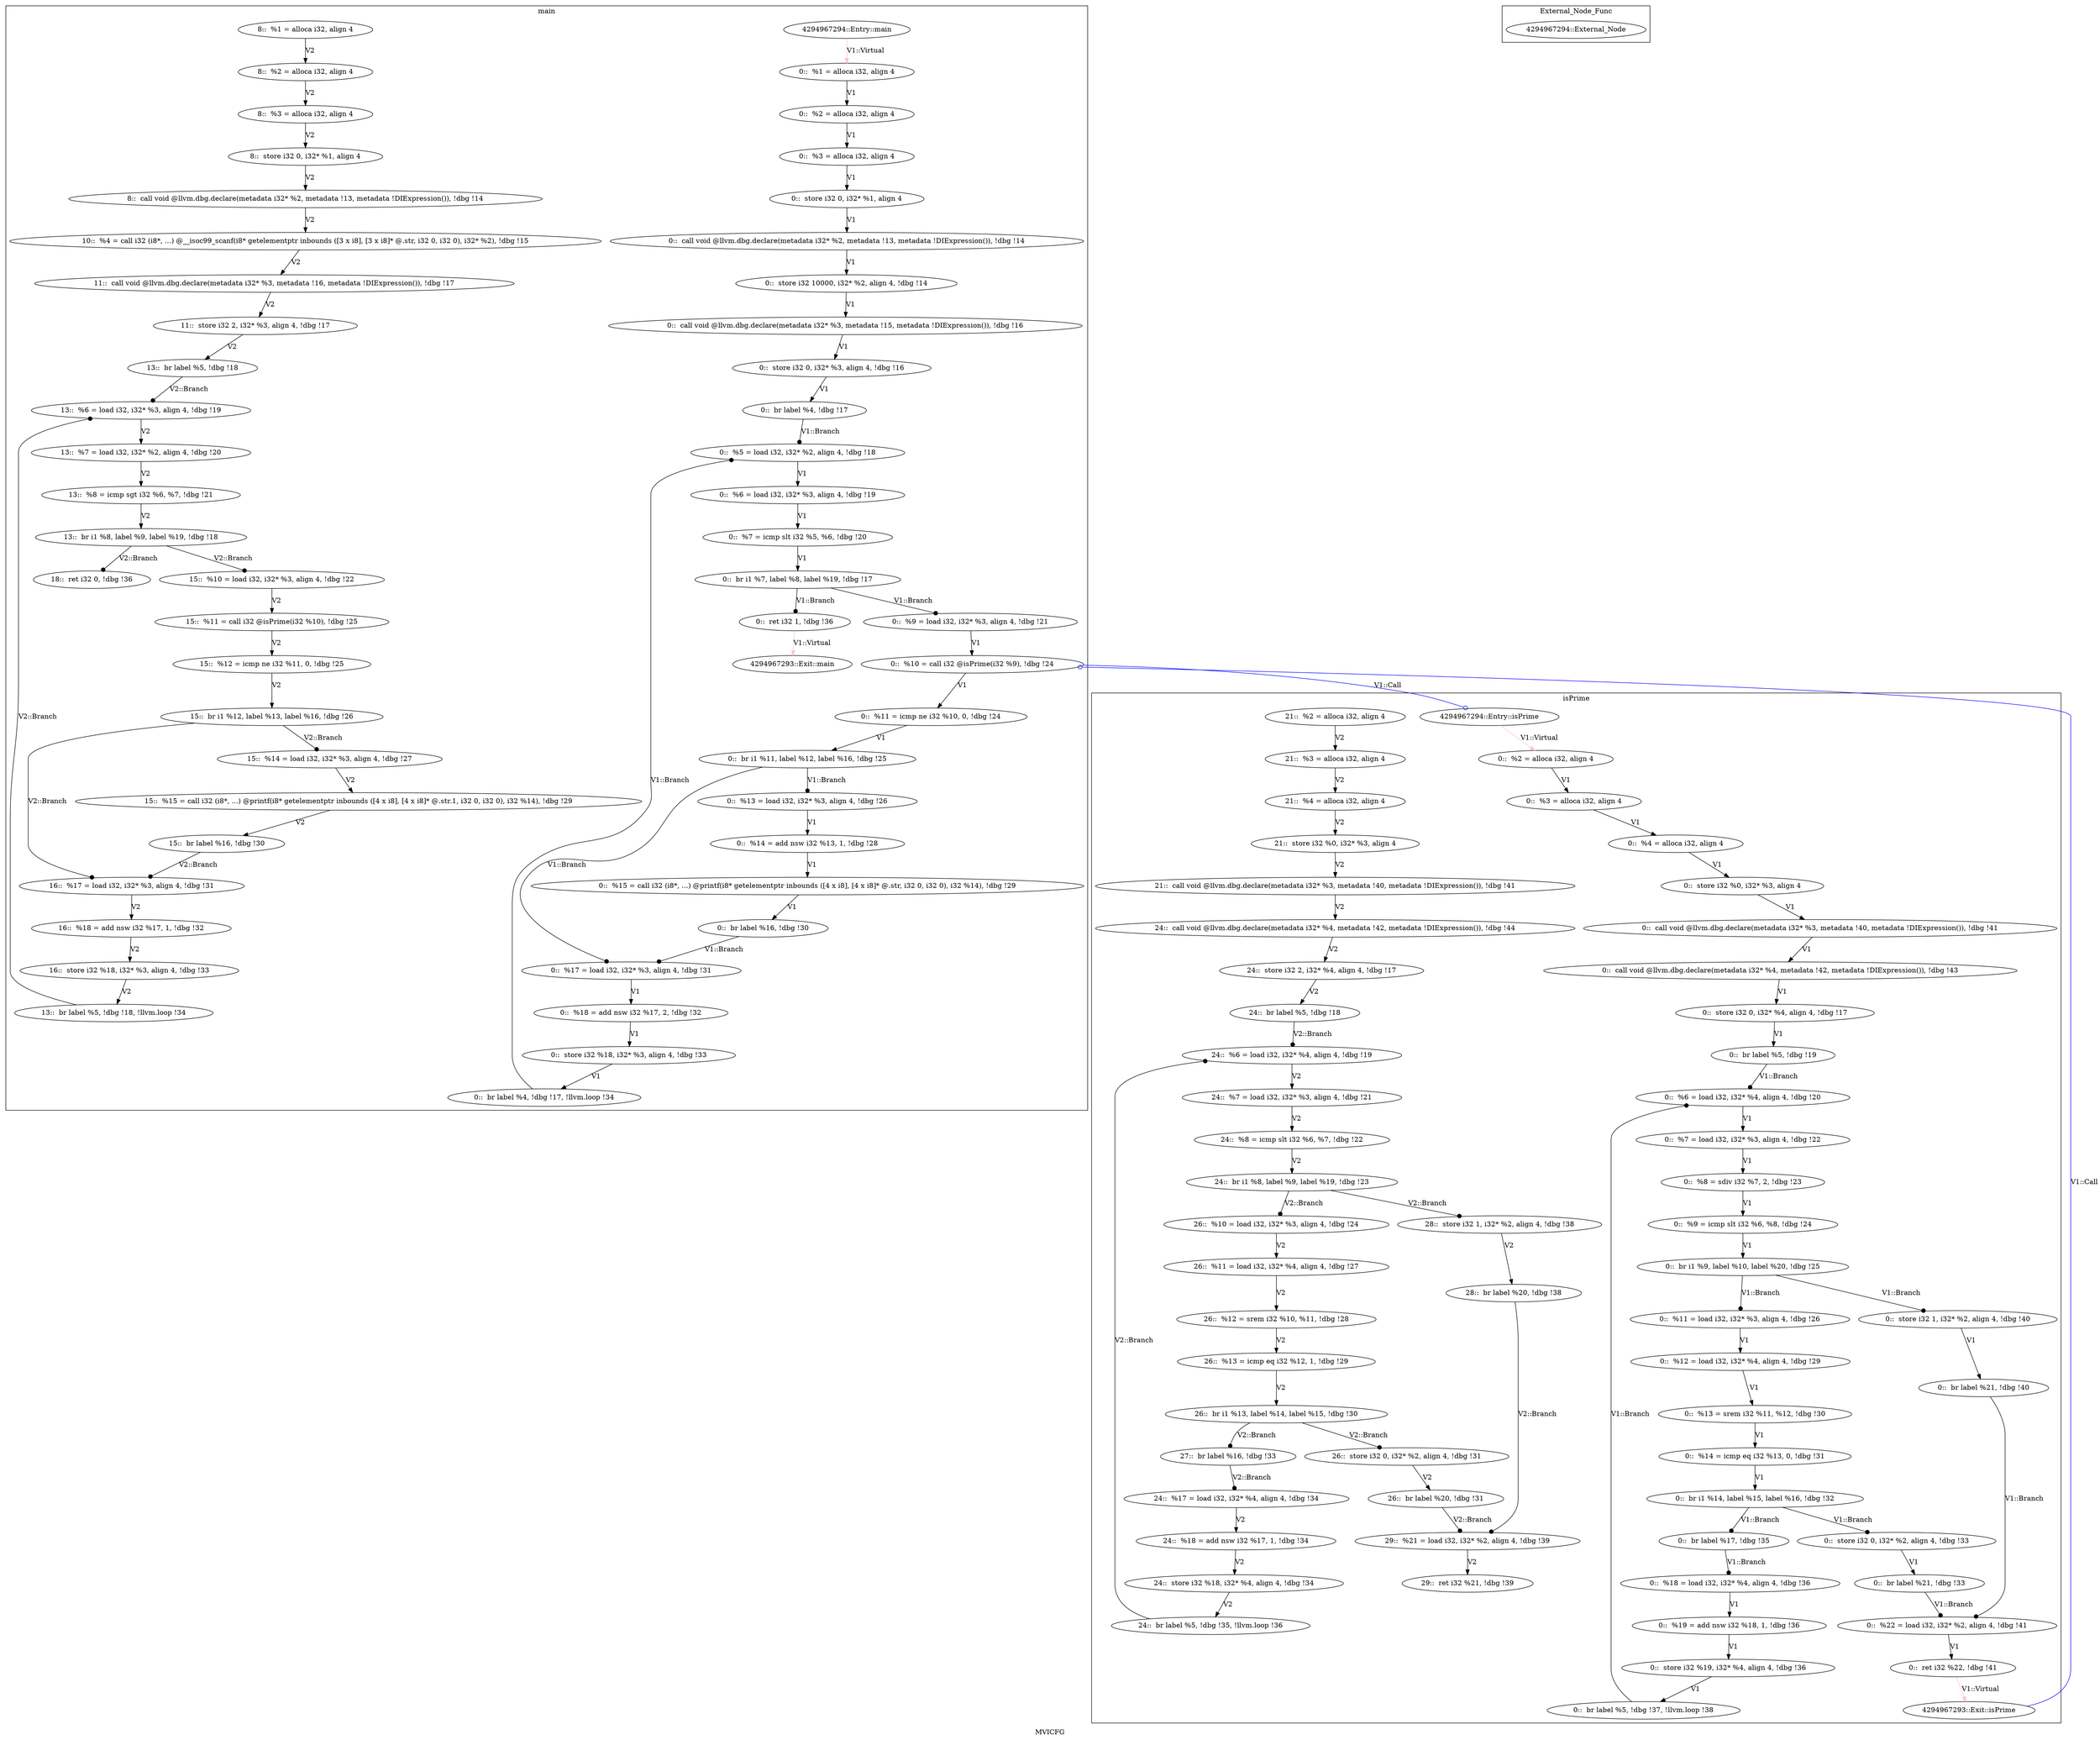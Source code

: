 digraph "MVICFG" {
	label="MVICFG";
/* Generating Nodes */
	subgraph cluster_1 {
		label="main";
		"28" [label="4294967294::Entry::main"];
		"2" [label="0::  %1 = alloca i32, align 4"];
		"3" [label="0::  %2 = alloca i32, align 4"];
		"4" [label="0::  %3 = alloca i32, align 4"];
		"5" [label="0::  store i32 0, i32* %1, align 4"];
		"6" [label="0::  call void @llvm.dbg.declare(metadata i32* %2, metadata !13, metadata !DIExpression()), !dbg !14"];
		"7" [label="0::  store i32 10000, i32* %2, align 4, !dbg !14"];
		"8" [label="0::  call void @llvm.dbg.declare(metadata i32* %3, metadata !15, metadata !DIExpression()), !dbg !16"];
		"9" [label="0::  store i32 0, i32* %3, align 4, !dbg !16"];
		"10" [label="0::  br label %4, !dbg !17"];
		"11" [label="0::  %5 = load i32, i32* %2, align 4, !dbg !18"];
		"12" [label="0::  %6 = load i32, i32* %3, align 4, !dbg !19"];
		"13" [label="0::  %7 = icmp slt i32 %5, %6, !dbg !20"];
		"14" [label="0::  br i1 %7, label %8, label %19, !dbg !17"];
		"15" [label="0::  %9 = load i32, i32* %3, align 4, !dbg !21"];
		"16" [label="0::  %10 = call i32 @isPrime(i32 %9), !dbg !24"];
		"17" [label="0::  %11 = icmp ne i32 %10, 0, !dbg !24"];
		"18" [label="0::  br i1 %11, label %12, label %16, !dbg !25"];
		"19" [label="0::  %13 = load i32, i32* %3, align 4, !dbg !26"];
		"20" [label="0::  %14 = add nsw i32 %13, 1, !dbg !28"];
		"21" [label="0::  %15 = call i32 (i8*, ...) @printf(i8* getelementptr inbounds ([4 x i8], [4 x i8]* @.str, i32 0, i32 0), i32 %14), !dbg !29"];
		"22" [label="0::  br label %16, !dbg !30"];
		"23" [label="0::  %17 = load i32, i32* %3, align 4, !dbg !31"];
		"24" [label="0::  %18 = add nsw i32 %17, 2, !dbg !32"];
		"25" [label="0::  store i32 %18, i32* %3, align 4, !dbg !33"];
		"26" [label="0::  br label %4, !dbg !17, !llvm.loop !34"];
		"27" [label="0::  ret i32 1, !dbg !36"];
		"29" [label="4294967293::Exit::main"];
		"66" [label="8::  %1 = alloca i32, align 4"];
		"67" [label="8::  %2 = alloca i32, align 4"];
		"68" [label="8::  %3 = alloca i32, align 4"];
		"69" [label="8::  store i32 0, i32* %1, align 4"];
		"70" [label="8::  call void @llvm.dbg.declare(metadata i32* %2, metadata !13, metadata !DIExpression()), !dbg !14"];
		"71" [label="10::  %4 = call i32 (i8*, ...) @__isoc99_scanf(i8* getelementptr inbounds ([3 x i8], [3 x i8]* @.str, i32 0, i32 0), i32* %2), !dbg !15"];
		"72" [label="11::  call void @llvm.dbg.declare(metadata i32* %3, metadata !16, metadata !DIExpression()), !dbg !17"];
		"73" [label="11::  store i32 2, i32* %3, align 4, !dbg !17"];
		"74" [label="13::  br label %5, !dbg !18"];
		"75" [label="13::  %6 = load i32, i32* %3, align 4, !dbg !19"];
		"76" [label="13::  %7 = load i32, i32* %2, align 4, !dbg !20"];
		"77" [label="13::  %8 = icmp sgt i32 %6, %7, !dbg !21"];
		"78" [label="13::  br i1 %8, label %9, label %19, !dbg !18"];
		"79" [label="13::  br label %5, !dbg !18, !llvm.loop !34"];
		"80" [label="15::  %10 = load i32, i32* %3, align 4, !dbg !22"];
		"81" [label="15::  %11 = call i32 @isPrime(i32 %10), !dbg !25"];
		"82" [label="15::  %12 = icmp ne i32 %11, 0, !dbg !25"];
		"83" [label="15::  br i1 %12, label %13, label %16, !dbg !26"];
		"84" [label="15::  %14 = load i32, i32* %3, align 4, !dbg !27"];
		"85" [label="15::  %15 = call i32 (i8*, ...) @printf(i8* getelementptr inbounds ([4 x i8], [4 x i8]* @.str.1, i32 0, i32 0), i32 %14), !dbg !29"];
		"86" [label="15::  br label %16, !dbg !30"];
		"87" [label="16::  %17 = load i32, i32* %3, align 4, !dbg !31"];
		"88" [label="16::  %18 = add nsw i32 %17, 1, !dbg !32"];
		"89" [label="16::  store i32 %18, i32* %3, align 4, !dbg !33"];
		"90" [label="18::  ret i32 0, !dbg !36"];
	}
	subgraph cluster_31 {
		label="isPrime";
		"61" [label="4294967294::Entry::isPrime"];
		"32" [label="0::  %2 = alloca i32, align 4"];
		"33" [label="0::  %3 = alloca i32, align 4"];
		"34" [label="0::  %4 = alloca i32, align 4"];
		"35" [label="0::  store i32 %0, i32* %3, align 4"];
		"36" [label="0::  call void @llvm.dbg.declare(metadata i32* %3, metadata !40, metadata !DIExpression()), !dbg !41"];
		"37" [label="0::  call void @llvm.dbg.declare(metadata i32* %4, metadata !42, metadata !DIExpression()), !dbg !43"];
		"38" [label="0::  store i32 0, i32* %4, align 4, !dbg !17"];
		"39" [label="0::  br label %5, !dbg !19"];
		"40" [label="0::  %6 = load i32, i32* %4, align 4, !dbg !20"];
		"41" [label="0::  %7 = load i32, i32* %3, align 4, !dbg !22"];
		"42" [label="0::  %8 = sdiv i32 %7, 2, !dbg !23"];
		"43" [label="0::  %9 = icmp slt i32 %6, %8, !dbg !24"];
		"44" [label="0::  br i1 %9, label %10, label %20, !dbg !25"];
		"45" [label="0::  %11 = load i32, i32* %3, align 4, !dbg !26"];
		"46" [label="0::  %12 = load i32, i32* %4, align 4, !dbg !29"];
		"47" [label="0::  %13 = srem i32 %11, %12, !dbg !30"];
		"48" [label="0::  %14 = icmp eq i32 %13, 0, !dbg !31"];
		"49" [label="0::  br i1 %14, label %15, label %16, !dbg !32"];
		"50" [label="0::  store i32 0, i32* %2, align 4, !dbg !33"];
		"51" [label="0::  br label %21, !dbg !33"];
		"52" [label="0::  br label %17, !dbg !35"];
		"53" [label="0::  %18 = load i32, i32* %4, align 4, !dbg !36"];
		"54" [label="0::  %19 = add nsw i32 %18, 1, !dbg !36"];
		"55" [label="0::  store i32 %19, i32* %4, align 4, !dbg !36"];
		"56" [label="0::  br label %5, !dbg !37, !llvm.loop !38"];
		"57" [label="0::  store i32 1, i32* %2, align 4, !dbg !40"];
		"58" [label="0::  br label %21, !dbg !40"];
		"59" [label="0::  %22 = load i32, i32* %2, align 4, !dbg !41"];
		"60" [label="0::  ret i32 %22, !dbg !41"];
		"62" [label="4294967293::Exit::isPrime"];
		"91" [label="21::  %2 = alloca i32, align 4"];
		"92" [label="21::  %3 = alloca i32, align 4"];
		"93" [label="21::  %4 = alloca i32, align 4"];
		"94" [label="21::  store i32 %0, i32* %3, align 4"];
		"95" [label="21::  call void @llvm.dbg.declare(metadata i32* %3, metadata !40, metadata !DIExpression()), !dbg !41"];
		"96" [label="24::  call void @llvm.dbg.declare(metadata i32* %4, metadata !42, metadata !DIExpression()), !dbg !44"];
		"97" [label="24::  store i32 2, i32* %4, align 4, !dbg !17"];
		"98" [label="24::  br label %5, !dbg !18"];
		"99" [label="24::  %6 = load i32, i32* %4, align 4, !dbg !19"];
		"100" [label="24::  %7 = load i32, i32* %3, align 4, !dbg !21"];
		"101" [label="24::  %8 = icmp slt i32 %6, %7, !dbg !22"];
		"102" [label="24::  br i1 %8, label %9, label %19, !dbg !23"];
		"103" [label="24::  %17 = load i32, i32* %4, align 4, !dbg !34"];
		"104" [label="24::  %18 = add nsw i32 %17, 1, !dbg !34"];
		"105" [label="24::  store i32 %18, i32* %4, align 4, !dbg !34"];
		"106" [label="24::  br label %5, !dbg !35, !llvm.loop !36"];
		"107" [label="26::  %10 = load i32, i32* %3, align 4, !dbg !24"];
		"108" [label="26::  %11 = load i32, i32* %4, align 4, !dbg !27"];
		"109" [label="26::  %12 = srem i32 %10, %11, !dbg !28"];
		"110" [label="26::  %13 = icmp eq i32 %12, 1, !dbg !29"];
		"111" [label="26::  br i1 %13, label %14, label %15, !dbg !30"];
		"112" [label="26::  store i32 0, i32* %2, align 4, !dbg !31"];
		"113" [label="26::  br label %20, !dbg !31"];
		"114" [label="27::  br label %16, !dbg !33"];
		"115" [label="28::  store i32 1, i32* %2, align 4, !dbg !38"];
		"116" [label="28::  br label %20, !dbg !38"];
		"117" [label="29::  %21 = load i32, i32* %2, align 4, !dbg !39"];
		"118" [label="29::  ret i32 %21, !dbg !39"];
	}
	subgraph cluster_64 {
		label="External_Node_Func";
		"65" [label="4294967294::External_Node"];
	}

/* Generating Edges */
		"2" -> "3" [arrowhead = normal, penwidth = 1.0, color = black, label="V1"];
		"3" -> "4" [arrowhead = normal, penwidth = 1.0, color = black, label="V1"];
		"4" -> "5" [arrowhead = normal, penwidth = 1.0, color = black, label="V1"];
		"5" -> "6" [arrowhead = normal, penwidth = 1.0, color = black, label="V1"];
		"6" -> "7" [arrowhead = normal, penwidth = 1.0, color = black, label="V1"];
		"8" -> "9" [arrowhead = normal, penwidth = 1.0, color = black, label="V1"];
		"11" -> "12" [arrowhead = normal, penwidth = 1.0, color = black, label="V1"];
		"12" -> "13" [arrowhead = normal, penwidth = 1.0, color = black, label="V1"];
		"13" -> "14" [arrowhead = normal, penwidth = 1.0, color = black, label="V1"];
		"15" -> "16" [arrowhead = normal, penwidth = 1.0, color = black, label="V1"];
		"16" -> "17" [arrowhead = normal, penwidth = 1.0, color = black, label="V1"];
		"17" -> "18" [arrowhead = normal, penwidth = 1.0, color = black, label="V1"];
		"19" -> "20" [arrowhead = normal, penwidth = 1.0, color = black, label="V1"];
		"20" -> "21" [arrowhead = normal, penwidth = 1.0, color = black, label="V1"];
		"21" -> "22" [arrowhead = normal, penwidth = 1.0, color = black, label="V1"];
		"23" -> "24" [arrowhead = normal, penwidth = 1.0, color = black, label="V1"];
		"24" -> "25" [arrowhead = normal, penwidth = 1.0, color = black, label="V1"];
		"28" -> "2" [arrowhead = normal, penwidth = 1.0, color = pink, label="V1::Virtual"];
		"27" -> "29" [arrowhead = normal, penwidth = 1.0, color = pink, label="V1::Virtual"];
		"32" -> "33" [arrowhead = normal, penwidth = 1.0, color = black, label="V1"];
		"33" -> "34" [arrowhead = normal, penwidth = 1.0, color = black, label="V1"];
		"34" -> "35" [arrowhead = normal, penwidth = 1.0, color = black, label="V1"];
		"35" -> "36" [arrowhead = normal, penwidth = 1.0, color = black, label="V1"];
		"38" -> "39" [arrowhead = normal, penwidth = 1.0, color = black, label="V1"];
		"40" -> "41" [arrowhead = normal, penwidth = 1.0, color = black, label="V1"];
		"41" -> "42" [arrowhead = normal, penwidth = 1.0, color = black, label="V1"];
		"42" -> "43" [arrowhead = normal, penwidth = 1.0, color = black, label="V1"];
		"43" -> "44" [arrowhead = normal, penwidth = 1.0, color = black, label="V1"];
		"45" -> "46" [arrowhead = normal, penwidth = 1.0, color = black, label="V1"];
		"46" -> "47" [arrowhead = normal, penwidth = 1.0, color = black, label="V1"];
		"47" -> "48" [arrowhead = normal, penwidth = 1.0, color = black, label="V1"];
		"48" -> "49" [arrowhead = normal, penwidth = 1.0, color = black, label="V1"];
		"50" -> "51" [arrowhead = normal, penwidth = 1.0, color = black, label="V1"];
		"53" -> "54" [arrowhead = normal, penwidth = 1.0, color = black, label="V1"];
		"54" -> "55" [arrowhead = normal, penwidth = 1.0, color = black, label="V1"];
		"55" -> "56" [arrowhead = normal, penwidth = 1.0, color = black, label="V1"];
		"57" -> "58" [arrowhead = normal, penwidth = 1.0, color = black, label="V1"];
		"59" -> "60" [arrowhead = normal, penwidth = 1.0, color = black, label="V1"];
		"61" -> "32" [arrowhead = normal, penwidth = 1.0, color = pink, label="V1::Virtual"];
		"60" -> "62" [arrowhead = normal, penwidth = 1.0, color = pink, label="V1::Virtual"];
		"7" -> "8" [arrowhead = normal, penwidth = 1.0, color = black, label="V1"];
		"9" -> "10" [arrowhead = normal, penwidth = 1.0, color = black, label="V1"];
		"10" -> "11" [arrowhead = dot, penwidth = 1.0, color = black, label="V1::Branch"];
		"14" -> "15" [arrowhead = dot, penwidth = 1.0, color = black, label="V1::Branch"];
		"14" -> "27" [arrowhead = dot, penwidth = 1.0, color = black, label="V1::Branch"];
		"18" -> "19" [arrowhead = dot, penwidth = 1.0, color = black, label="V1::Branch"];
		"18" -> "23" [arrowhead = dot, penwidth = 1.0, color = black, label="V1::Branch"];
		"22" -> "23" [arrowhead = dot, penwidth = 1.0, color = black, label="V1::Branch"];
		"25" -> "26" [arrowhead = normal, penwidth = 1.0, color = black, label="V1"];
		"26" -> "11" [arrowhead = dot, penwidth = 1.0, color = black, label="V1::Branch"];
		"36" -> "37" [arrowhead = normal, penwidth = 1.0, color = black, label="V1"];
		"37" -> "38" [arrowhead = normal, penwidth = 1.0, color = black, label="V1"];
		"39" -> "40" [arrowhead = dot, penwidth = 1.0, color = black, label="V1::Branch"];
		"44" -> "45" [arrowhead = dot, penwidth = 1.0, color = black, label="V1::Branch"];
		"44" -> "57" [arrowhead = dot, penwidth = 1.0, color = black, label="V1::Branch"];
		"49" -> "50" [arrowhead = dot, penwidth = 1.0, color = black, label="V1::Branch"];
		"49" -> "52" [arrowhead = dot, penwidth = 1.0, color = black, label="V1::Branch"];
		"51" -> "59" [arrowhead = dot, penwidth = 1.0, color = black, label="V1::Branch"];
		"52" -> "53" [arrowhead = dot, penwidth = 1.0, color = black, label="V1::Branch"];
		"56" -> "40" [arrowhead = dot, penwidth = 1.0, color = black, label="V1::Branch"];
		"58" -> "59" [arrowhead = dot, penwidth = 1.0, color = black, label="V1::Branch"];
		"16" -> "61" [arrowhead = odot, penwidth = 1.0, color = blue, label="V1::Call"];
		"62" -> "16" [arrowhead = odot, penwidth = 1.0, color = blue, label="V1::Call"];
		"66" -> "67" [arrowhead = normal, penwidth = 1.0, color = black, label="V2"];
		"67" -> "68" [arrowhead = normal, penwidth = 1.0, color = black, label="V2"];
		"68" -> "69" [arrowhead = normal, penwidth = 1.0, color = black, label="V2"];
		"69" -> "70" [arrowhead = normal, penwidth = 1.0, color = black, label="V2"];
		"70" -> "71" [arrowhead = normal, penwidth = 1.0, color = black, label="V2"];
		"71" -> "72" [arrowhead = normal, penwidth = 1.0, color = black, label="V2"];
		"72" -> "73" [arrowhead = normal, penwidth = 1.0, color = black, label="V2"];
		"73" -> "74" [arrowhead = normal, penwidth = 1.0, color = black, label="V2"];
		"74" -> "75" [arrowhead = dot, penwidth = 1.0, color = black, label="V2::Branch"];
		"75" -> "76" [arrowhead = normal, penwidth = 1.0, color = black, label="V2"];
		"79" -> "75" [arrowhead = dot, penwidth = 1.0, color = black, label="V2::Branch"];
		"76" -> "77" [arrowhead = normal, penwidth = 1.0, color = black, label="V2"];
		"77" -> "78" [arrowhead = normal, penwidth = 1.0, color = black, label="V2"];
		"78" -> "80" [arrowhead = dot, penwidth = 1.0, color = black, label="V2::Branch"];
		"78" -> "90" [arrowhead = dot, penwidth = 1.0, color = black, label="V2::Branch"];
		"89" -> "79" [arrowhead = normal, penwidth = 1.0, color = black, label="V2"];
		"80" -> "81" [arrowhead = normal, penwidth = 1.0, color = black, label="V2"];
		"81" -> "82" [arrowhead = normal, penwidth = 1.0, color = black, label="V2"];
		"82" -> "83" [arrowhead = normal, penwidth = 1.0, color = black, label="V2"];
		"83" -> "84" [arrowhead = dot, penwidth = 1.0, color = black, label="V2::Branch"];
		"83" -> "87" [arrowhead = dot, penwidth = 1.0, color = black, label="V2::Branch"];
		"84" -> "85" [arrowhead = normal, penwidth = 1.0, color = black, label="V2"];
		"85" -> "86" [arrowhead = normal, penwidth = 1.0, color = black, label="V2"];
		"86" -> "87" [arrowhead = dot, penwidth = 1.0, color = black, label="V2::Branch"];
		"87" -> "88" [arrowhead = normal, penwidth = 1.0, color = black, label="V2"];
		"88" -> "89" [arrowhead = normal, penwidth = 1.0, color = black, label="V2"];
		"91" -> "92" [arrowhead = normal, penwidth = 1.0, color = black, label="V2"];
		"92" -> "93" [arrowhead = normal, penwidth = 1.0, color = black, label="V2"];
		"93" -> "94" [arrowhead = normal, penwidth = 1.0, color = black, label="V2"];
		"94" -> "95" [arrowhead = normal, penwidth = 1.0, color = black, label="V2"];
		"95" -> "96" [arrowhead = normal, penwidth = 1.0, color = black, label="V2"];
		"96" -> "97" [arrowhead = normal, penwidth = 1.0, color = black, label="V2"];
		"97" -> "98" [arrowhead = normal, penwidth = 1.0, color = black, label="V2"];
		"98" -> "99" [arrowhead = dot, penwidth = 1.0, color = black, label="V2::Branch"];
		"99" -> "100" [arrowhead = normal, penwidth = 1.0, color = black, label="V2"];
		"106" -> "99" [arrowhead = dot, penwidth = 1.0, color = black, label="V2::Branch"];
		"100" -> "101" [arrowhead = normal, penwidth = 1.0, color = black, label="V2"];
		"101" -> "102" [arrowhead = normal, penwidth = 1.0, color = black, label="V2"];
		"102" -> "107" [arrowhead = dot, penwidth = 1.0, color = black, label="V2::Branch"];
		"102" -> "115" [arrowhead = dot, penwidth = 1.0, color = black, label="V2::Branch"];
		"103" -> "104" [arrowhead = normal, penwidth = 1.0, color = black, label="V2"];
		"114" -> "103" [arrowhead = dot, penwidth = 1.0, color = black, label="V2::Branch"];
		"104" -> "105" [arrowhead = normal, penwidth = 1.0, color = black, label="V2"];
		"105" -> "106" [arrowhead = normal, penwidth = 1.0, color = black, label="V2"];
		"107" -> "108" [arrowhead = normal, penwidth = 1.0, color = black, label="V2"];
		"108" -> "109" [arrowhead = normal, penwidth = 1.0, color = black, label="V2"];
		"109" -> "110" [arrowhead = normal, penwidth = 1.0, color = black, label="V2"];
		"110" -> "111" [arrowhead = normal, penwidth = 1.0, color = black, label="V2"];
		"111" -> "112" [arrowhead = dot, penwidth = 1.0, color = black, label="V2::Branch"];
		"111" -> "114" [arrowhead = dot, penwidth = 1.0, color = black, label="V2::Branch"];
		"112" -> "113" [arrowhead = normal, penwidth = 1.0, color = black, label="V2"];
		"113" -> "117" [arrowhead = dot, penwidth = 1.0, color = black, label="V2::Branch"];
		"115" -> "116" [arrowhead = normal, penwidth = 1.0, color = black, label="V2"];
		"116" -> "117" [arrowhead = dot, penwidth = 1.0, color = black, label="V2::Branch"];
		"117" -> "118" [arrowhead = normal, penwidth = 1.0, color = black, label="V2"];
}
